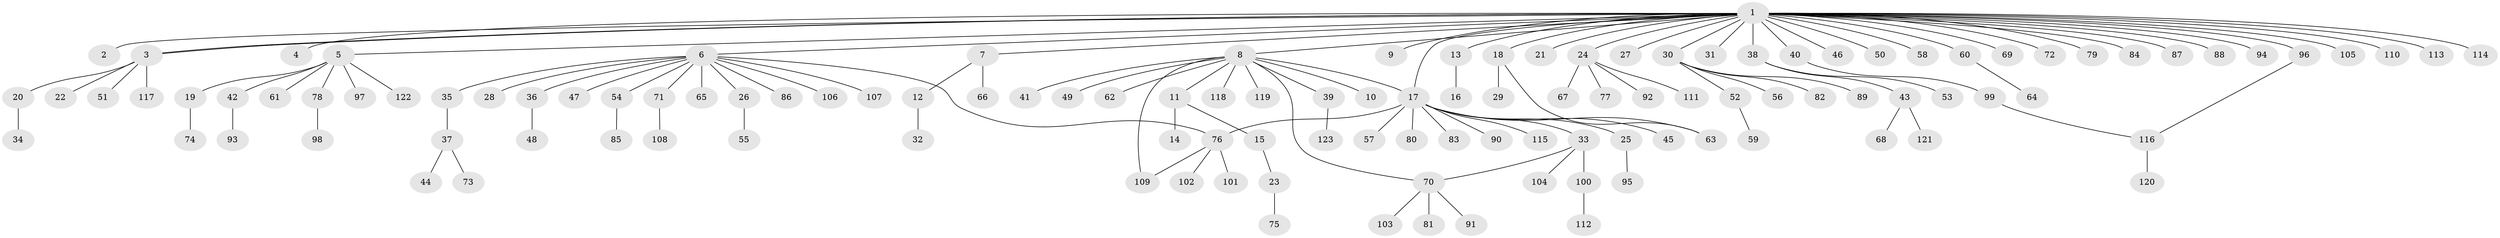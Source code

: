 // coarse degree distribution, {35: 0.0136986301369863, 1: 0.7671232876712328, 4: 0.0273972602739726, 7: 0.0273972602739726, 12: 0.0273972602739726, 2: 0.1232876712328767, 3: 0.0136986301369863}
// Generated by graph-tools (version 1.1) at 2025/18/03/04/25 18:18:01]
// undirected, 123 vertices, 129 edges
graph export_dot {
graph [start="1"]
  node [color=gray90,style=filled];
  1;
  2;
  3;
  4;
  5;
  6;
  7;
  8;
  9;
  10;
  11;
  12;
  13;
  14;
  15;
  16;
  17;
  18;
  19;
  20;
  21;
  22;
  23;
  24;
  25;
  26;
  27;
  28;
  29;
  30;
  31;
  32;
  33;
  34;
  35;
  36;
  37;
  38;
  39;
  40;
  41;
  42;
  43;
  44;
  45;
  46;
  47;
  48;
  49;
  50;
  51;
  52;
  53;
  54;
  55;
  56;
  57;
  58;
  59;
  60;
  61;
  62;
  63;
  64;
  65;
  66;
  67;
  68;
  69;
  70;
  71;
  72;
  73;
  74;
  75;
  76;
  77;
  78;
  79;
  80;
  81;
  82;
  83;
  84;
  85;
  86;
  87;
  88;
  89;
  90;
  91;
  92;
  93;
  94;
  95;
  96;
  97;
  98;
  99;
  100;
  101;
  102;
  103;
  104;
  105;
  106;
  107;
  108;
  109;
  110;
  111;
  112;
  113;
  114;
  115;
  116;
  117;
  118;
  119;
  120;
  121;
  122;
  123;
  1 -- 2;
  1 -- 3;
  1 -- 3;
  1 -- 4;
  1 -- 5;
  1 -- 6;
  1 -- 7;
  1 -- 8;
  1 -- 9;
  1 -- 13;
  1 -- 17;
  1 -- 18;
  1 -- 21;
  1 -- 24;
  1 -- 27;
  1 -- 30;
  1 -- 31;
  1 -- 38;
  1 -- 40;
  1 -- 46;
  1 -- 50;
  1 -- 58;
  1 -- 60;
  1 -- 69;
  1 -- 72;
  1 -- 79;
  1 -- 84;
  1 -- 87;
  1 -- 88;
  1 -- 94;
  1 -- 96;
  1 -- 105;
  1 -- 110;
  1 -- 113;
  1 -- 114;
  3 -- 20;
  3 -- 22;
  3 -- 51;
  3 -- 117;
  5 -- 19;
  5 -- 42;
  5 -- 61;
  5 -- 78;
  5 -- 97;
  5 -- 122;
  6 -- 26;
  6 -- 28;
  6 -- 35;
  6 -- 36;
  6 -- 47;
  6 -- 54;
  6 -- 65;
  6 -- 71;
  6 -- 76;
  6 -- 86;
  6 -- 106;
  6 -- 107;
  7 -- 12;
  7 -- 66;
  8 -- 10;
  8 -- 11;
  8 -- 17;
  8 -- 39;
  8 -- 41;
  8 -- 49;
  8 -- 62;
  8 -- 70;
  8 -- 109;
  8 -- 118;
  8 -- 119;
  11 -- 14;
  11 -- 15;
  12 -- 32;
  13 -- 16;
  15 -- 23;
  17 -- 25;
  17 -- 33;
  17 -- 45;
  17 -- 57;
  17 -- 63;
  17 -- 76;
  17 -- 80;
  17 -- 83;
  17 -- 90;
  17 -- 115;
  18 -- 29;
  18 -- 63;
  19 -- 74;
  20 -- 34;
  23 -- 75;
  24 -- 67;
  24 -- 77;
  24 -- 92;
  24 -- 111;
  25 -- 95;
  26 -- 55;
  30 -- 52;
  30 -- 56;
  30 -- 82;
  30 -- 89;
  33 -- 70;
  33 -- 100;
  33 -- 104;
  35 -- 37;
  36 -- 48;
  37 -- 44;
  37 -- 73;
  38 -- 43;
  38 -- 53;
  39 -- 123;
  40 -- 99;
  42 -- 93;
  43 -- 68;
  43 -- 121;
  52 -- 59;
  54 -- 85;
  60 -- 64;
  70 -- 81;
  70 -- 91;
  70 -- 103;
  71 -- 108;
  76 -- 101;
  76 -- 102;
  76 -- 109;
  78 -- 98;
  96 -- 116;
  99 -- 116;
  100 -- 112;
  116 -- 120;
}
